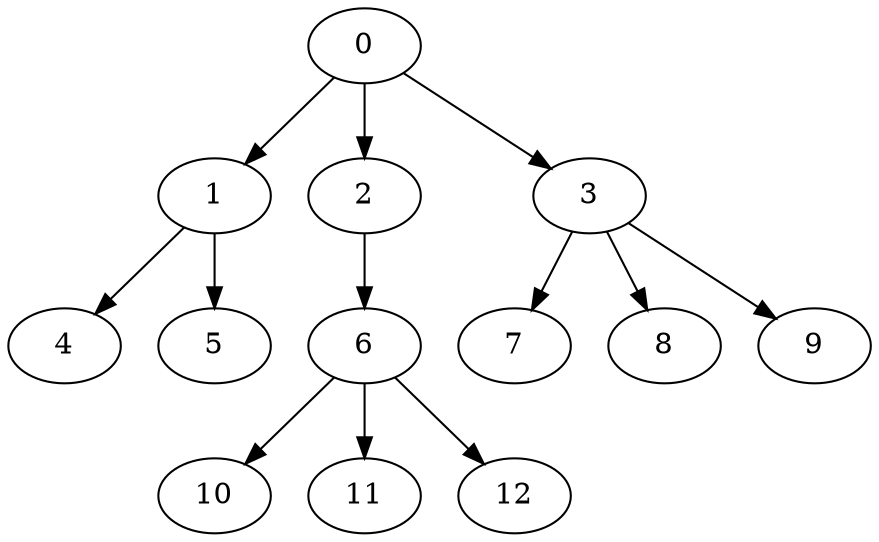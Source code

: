 digraph G {
    
    /* Relationships */
    0 -> 1
    0 -> 2
    0 -> 3
    1 -> 4 
    1 -> 5
    2 -> 6
    3 -> 7
    3 -> 8
    3 -> 9
    6 -> 10
    6 -> 11
    6 -> 12  

    /* Ranks */
    { rank=same; };
}